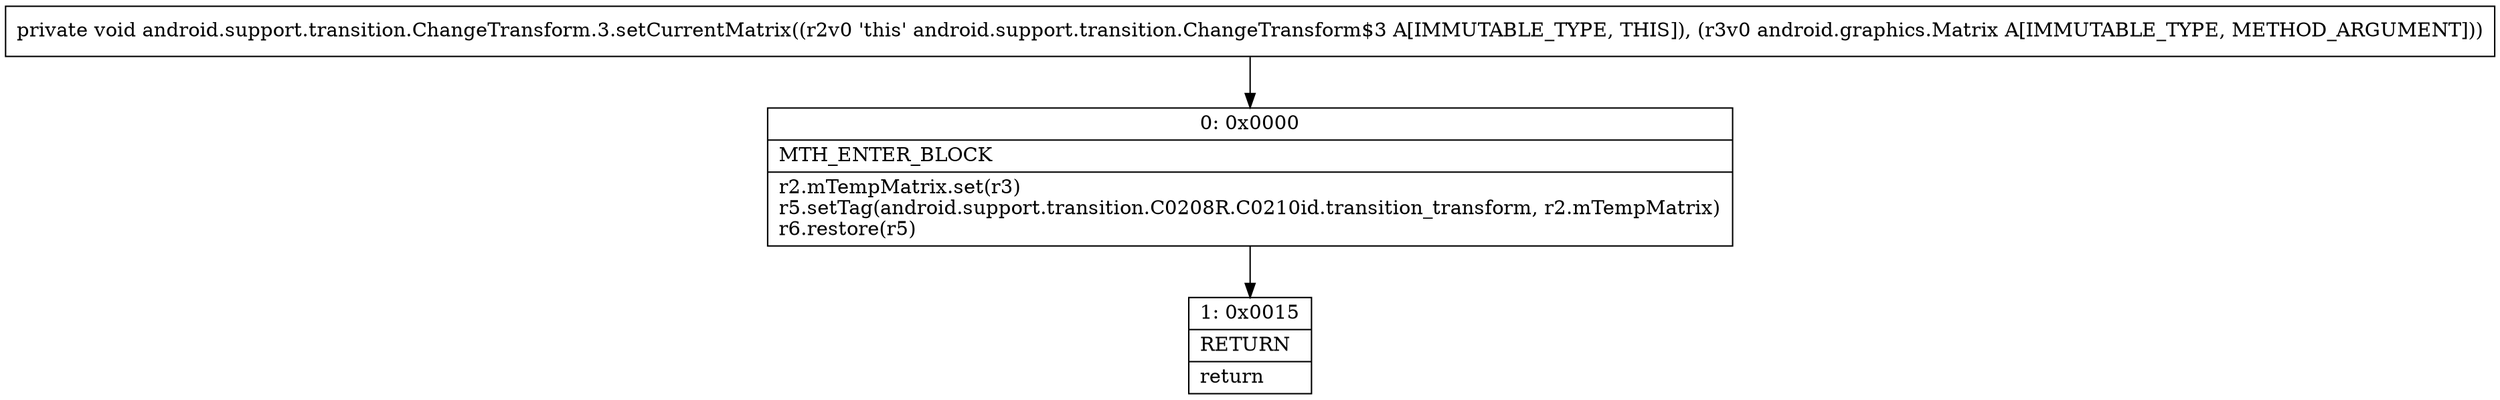 digraph "CFG forandroid.support.transition.ChangeTransform.3.setCurrentMatrix(Landroid\/graphics\/Matrix;)V" {
Node_0 [shape=record,label="{0\:\ 0x0000|MTH_ENTER_BLOCK\l|r2.mTempMatrix.set(r3)\lr5.setTag(android.support.transition.C0208R.C0210id.transition_transform, r2.mTempMatrix)\lr6.restore(r5)\l}"];
Node_1 [shape=record,label="{1\:\ 0x0015|RETURN\l|return\l}"];
MethodNode[shape=record,label="{private void android.support.transition.ChangeTransform.3.setCurrentMatrix((r2v0 'this' android.support.transition.ChangeTransform$3 A[IMMUTABLE_TYPE, THIS]), (r3v0 android.graphics.Matrix A[IMMUTABLE_TYPE, METHOD_ARGUMENT])) }"];
MethodNode -> Node_0;
Node_0 -> Node_1;
}

